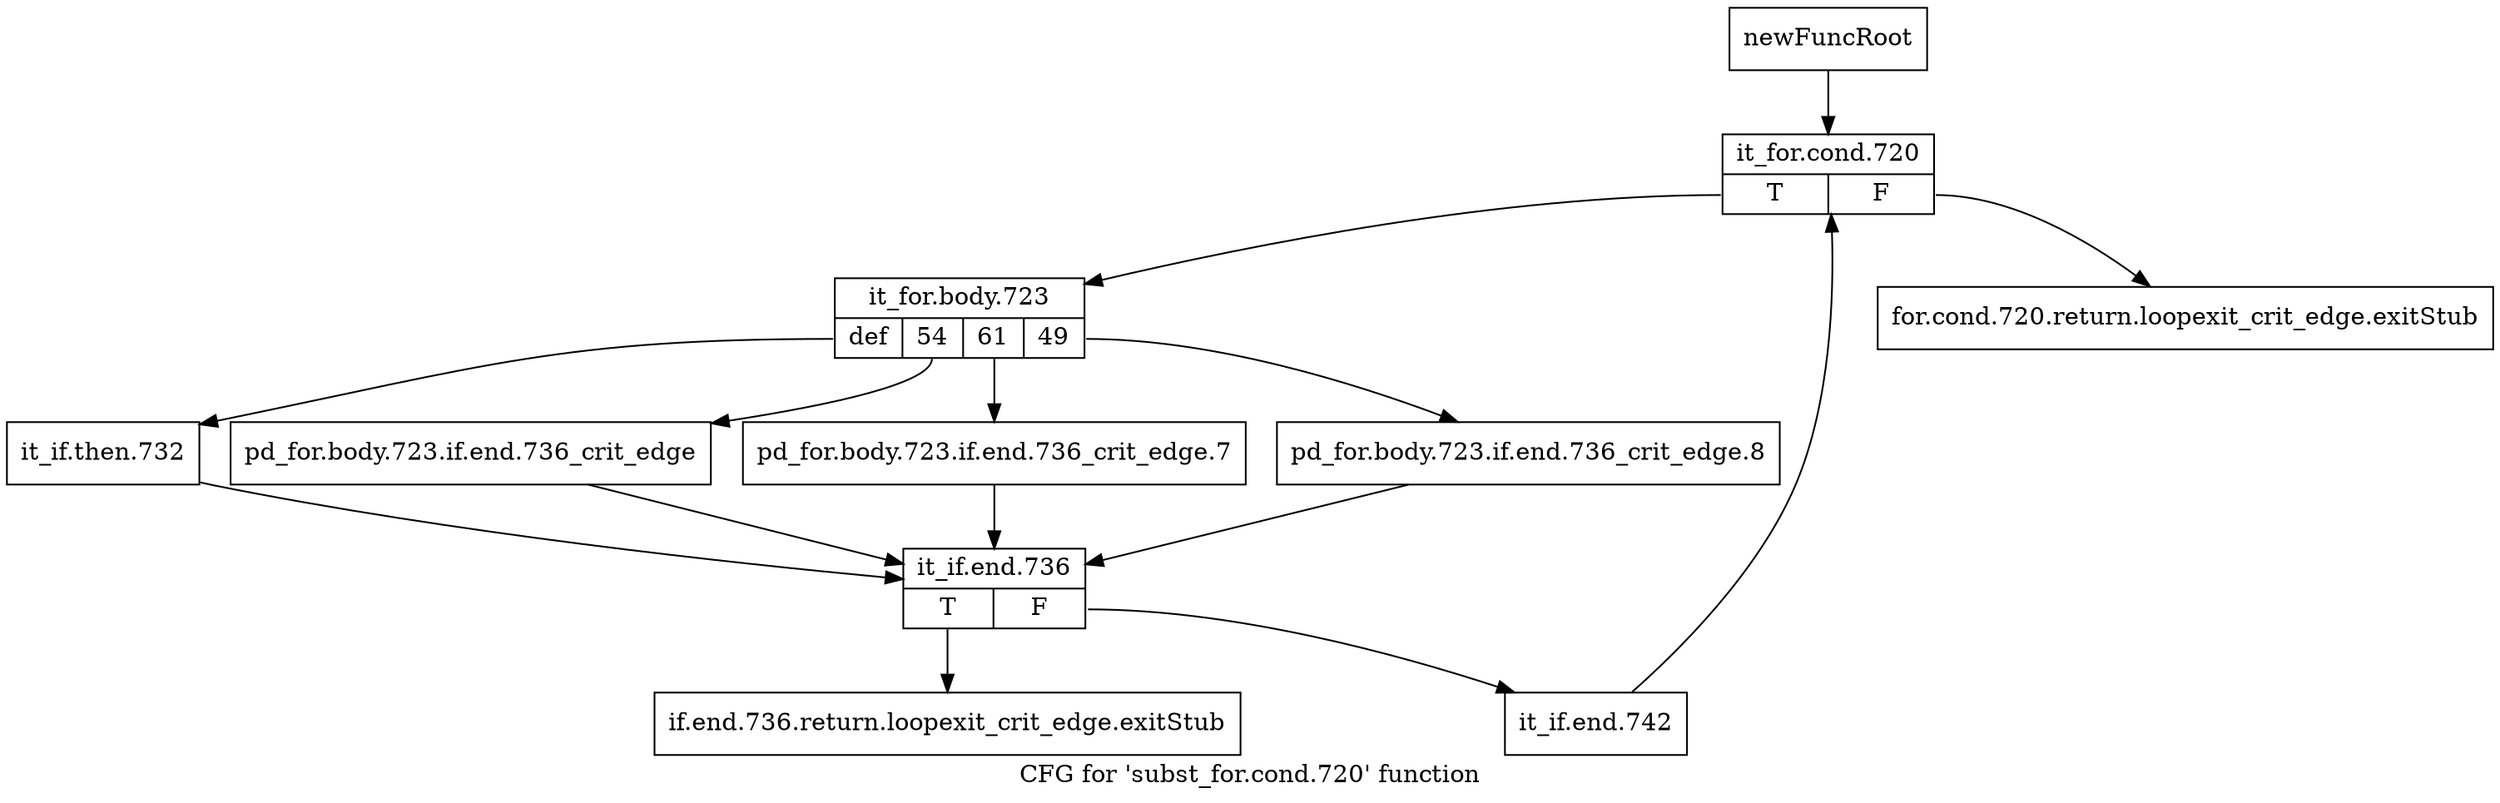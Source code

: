 digraph "CFG for 'subst_for.cond.720' function" {
	label="CFG for 'subst_for.cond.720' function";

	Node0xa61f310 [shape=record,label="{newFuncRoot}"];
	Node0xa61f310 -> Node0xa61f400;
	Node0xa61f360 [shape=record,label="{for.cond.720.return.loopexit_crit_edge.exitStub}"];
	Node0xa61f3b0 [shape=record,label="{if.end.736.return.loopexit_crit_edge.exitStub}"];
	Node0xa61f400 [shape=record,label="{it_for.cond.720|{<s0>T|<s1>F}}"];
	Node0xa61f400:s0 -> Node0xa61f450;
	Node0xa61f400:s1 -> Node0xa61f360;
	Node0xa61f450 [shape=record,label="{it_for.body.723|{<s0>def|<s1>54|<s2>61|<s3>49}}"];
	Node0xa61f450:s0 -> Node0xa61f590;
	Node0xa61f450:s1 -> Node0xa61f540;
	Node0xa61f450:s2 -> Node0xa61f4f0;
	Node0xa61f450:s3 -> Node0xa61f4a0;
	Node0xa61f4a0 [shape=record,label="{pd_for.body.723.if.end.736_crit_edge.8}"];
	Node0xa61f4a0 -> Node0xa61f5e0;
	Node0xa61f4f0 [shape=record,label="{pd_for.body.723.if.end.736_crit_edge.7}"];
	Node0xa61f4f0 -> Node0xa61f5e0;
	Node0xa61f540 [shape=record,label="{pd_for.body.723.if.end.736_crit_edge}"];
	Node0xa61f540 -> Node0xa61f5e0;
	Node0xa61f590 [shape=record,label="{it_if.then.732}"];
	Node0xa61f590 -> Node0xa61f5e0;
	Node0xa61f5e0 [shape=record,label="{it_if.end.736|{<s0>T|<s1>F}}"];
	Node0xa61f5e0:s0 -> Node0xa61f3b0;
	Node0xa61f5e0:s1 -> Node0xa61f630;
	Node0xa61f630 [shape=record,label="{it_if.end.742}"];
	Node0xa61f630 -> Node0xa61f400;
}
